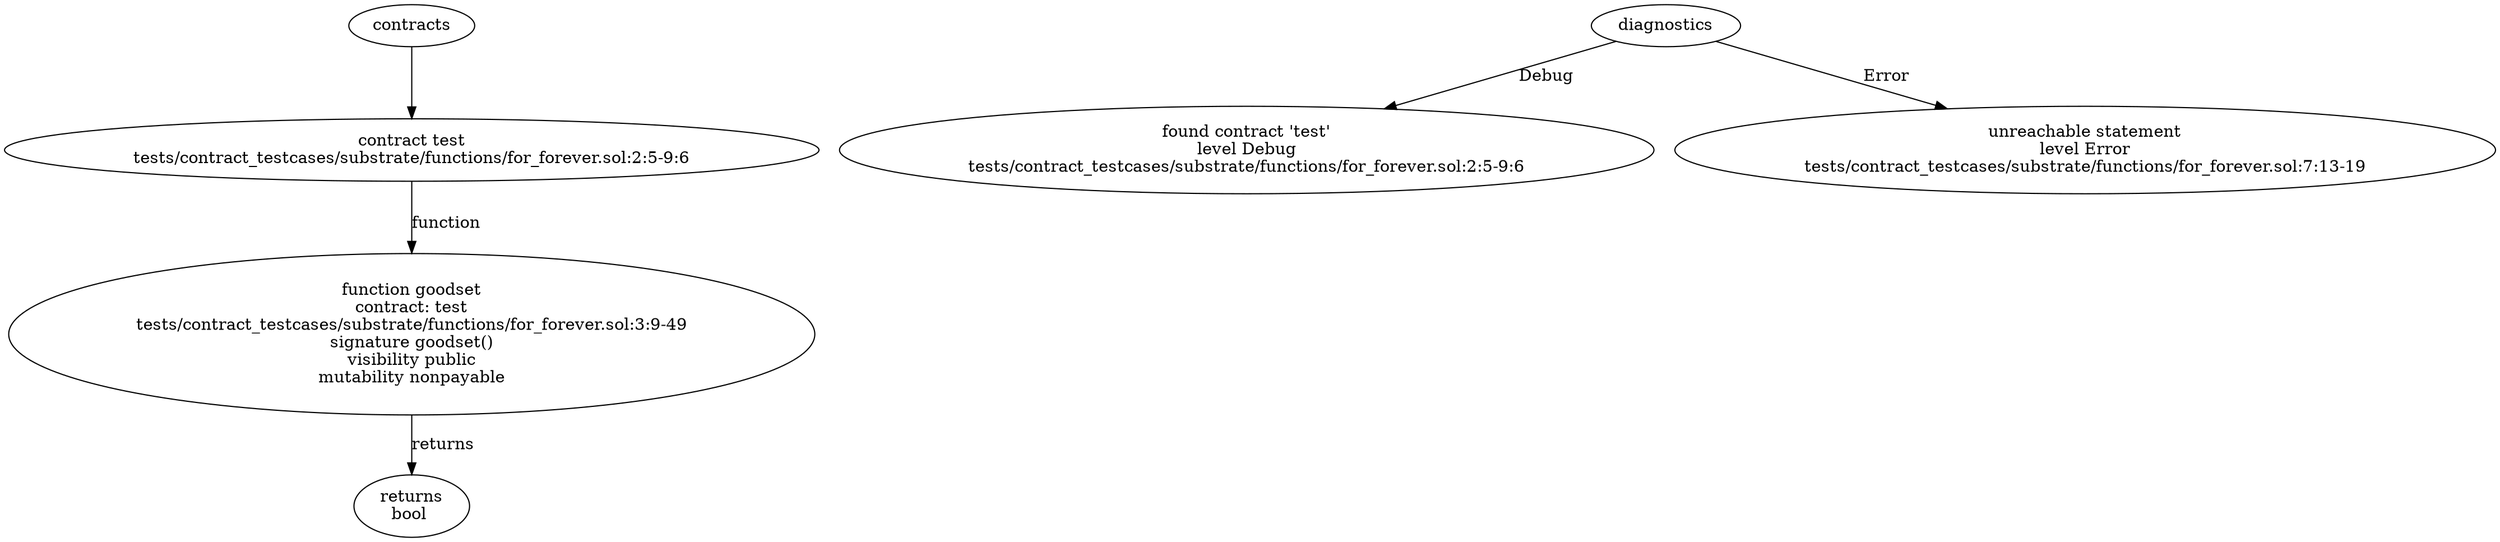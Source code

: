 strict digraph "tests/contract_testcases/substrate/functions/for_forever.sol" {
	contract [label="contract test\ntests/contract_testcases/substrate/functions/for_forever.sol:2:5-9:6"]
	goodset [label="function goodset\ncontract: test\ntests/contract_testcases/substrate/functions/for_forever.sol:3:9-49\nsignature goodset()\nvisibility public\nmutability nonpayable"]
	returns [label="returns\nbool "]
	diagnostic [label="found contract 'test'\nlevel Debug\ntests/contract_testcases/substrate/functions/for_forever.sol:2:5-9:6"]
	diagnostic_6 [label="unreachable statement\nlevel Error\ntests/contract_testcases/substrate/functions/for_forever.sol:7:13-19"]
	contracts -> contract
	contract -> goodset [label="function"]
	goodset -> returns [label="returns"]
	diagnostics -> diagnostic [label="Debug"]
	diagnostics -> diagnostic_6 [label="Error"]
}
